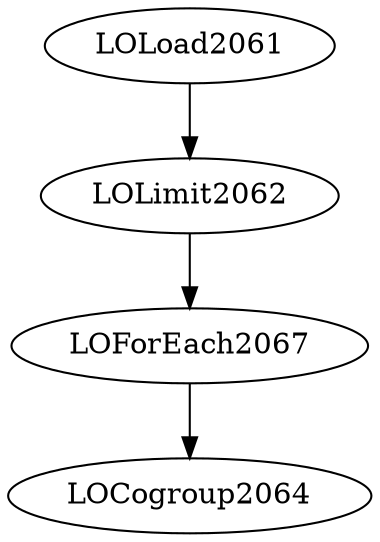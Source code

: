digraph graph1 {
    LOLoad2061 -> LOLimit2062;
    LOLimit2062 [limit="100"];
    LOLimit2062 -> LOForEach2067;
    LOForEach2067 [hasflat="false"];
    LOForEach2067 -> LOCogroup2064;
}
